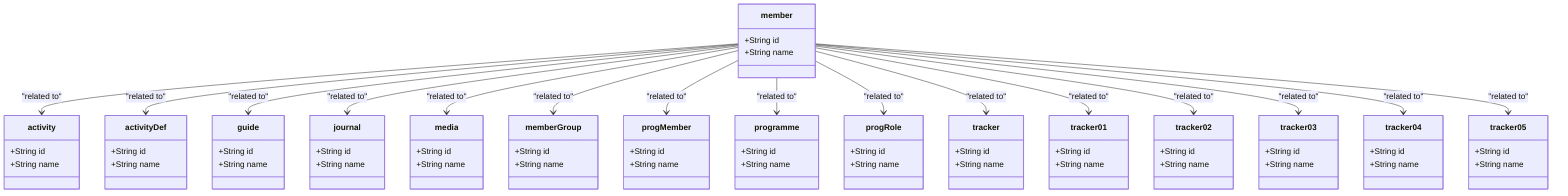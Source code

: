 classDiagram
    class member {
        +String id
        +String name
    }
    class activity {
        +String id
        +String name
    }
    class activityDef {
        +String id
        +String name
    }
    class guide {
        +String id
        +String name
    }
    class journal {
        +String id
        +String name
    }
    class media {
        +String id
        +String name
    }
    class memberGroup {
        +String id
        +String name
    }
    class progMember {
        +String id
        +String name
    }
    class programme {
        +String id
        +String name
    }
    class progRole {
        +String id
        +String name
    }
    class tracker {
        +String id
        +String name
    }
    class tracker01 {
        +String id
        +String name
    }
    class tracker02 {
        +String id
        +String name
    }
    class tracker03 {
        +String id
        +String name
    }
    class tracker04 {
        +String id
        +String name
    }
    class tracker05 {
        +String id
        +String name
    }

    %% Relationships
    member --> activity : "related to"
    member --> activityDef : "related to"
    member --> guide : "related to"
    member --> journal : "related to"
    member --> media : "related to"
    member --> memberGroup : "related to"
    member --> progMember : "related to"
    member --> programme : "related to"
    member --> progRole : "related to"
    member --> tracker : "related to"
    member --> tracker01 : "related to"
    member --> tracker02 : "related to"
    member --> tracker03 : "related to"
    member --> tracker04 : "related to"
    member --> tracker05 : "related to"